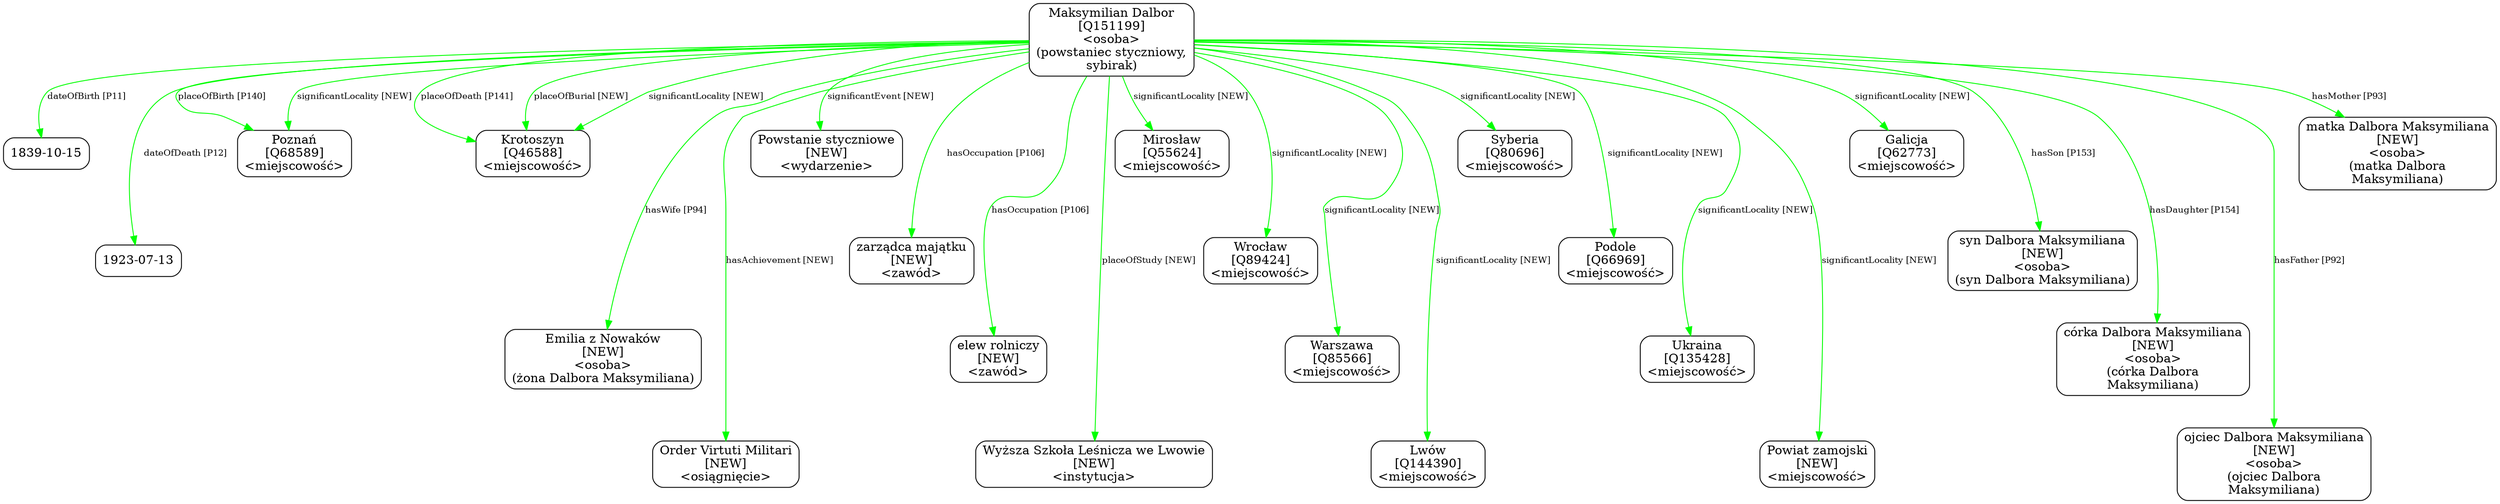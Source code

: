 digraph {
	node [shape=box,
		style=rounded
	];
	edge [fontsize=10];
	"Maksymilian Dalbor
[Q151199]
<osoba>
(powstaniec styczniowy,
sybirak)"	[color=black,
		label="Maksymilian Dalbor
[Q151199]
<osoba>
(powstaniec styczniowy,
sybirak)"];
	"Maksymilian Dalbor
[Q151199]
<osoba>
(powstaniec styczniowy,
sybirak)" -> "1839-10-15"	[color=green,
		label="dateOfBirth [P11]",
		minlen=1];
	"Maksymilian Dalbor
[Q151199]
<osoba>
(powstaniec styczniowy,
sybirak)" -> "1923-07-13"	[color=green,
		label="dateOfDeath [P12]",
		minlen=2];
	"Maksymilian Dalbor
[Q151199]
<osoba>
(powstaniec styczniowy,
sybirak)" -> "Poznań
[Q68589]
<miejscowość>"	[color=green,
		label="placeOfBirth [P140]"];
	"Maksymilian Dalbor
[Q151199]
<osoba>
(powstaniec styczniowy,
sybirak)" -> "Poznań
[Q68589]
<miejscowość>"	[color=green,
		label="significantLocality [NEW]"];
	"Maksymilian Dalbor
[Q151199]
<osoba>
(powstaniec styczniowy,
sybirak)" -> "Krotoszyn
[Q46588]
<miejscowość>"	[color=green,
		label="placeOfDeath [P141]"];
	"Maksymilian Dalbor
[Q151199]
<osoba>
(powstaniec styczniowy,
sybirak)" -> "Krotoszyn
[Q46588]
<miejscowość>"	[color=green,
		label="placeOfBurial [NEW]"];
	"Maksymilian Dalbor
[Q151199]
<osoba>
(powstaniec styczniowy,
sybirak)" -> "Krotoszyn
[Q46588]
<miejscowość>"	[color=green,
		label="significantLocality [NEW]"];
	"Maksymilian Dalbor
[Q151199]
<osoba>
(powstaniec styczniowy,
sybirak)" -> "Emilia z Nowaków
[NEW]
<osoba>
(żona Dalbora Maksymiliana)"	[color=green,
		label="hasWife [P94]",
		minlen=3];
	"Maksymilian Dalbor
[Q151199]
<osoba>
(powstaniec styczniowy,
sybirak)" -> "Order Virtuti Militari
[NEW]
<osiągnięcie>"	[color=green,
		label="hasAchievement [NEW]",
		minlen=4];
	"Maksymilian Dalbor
[Q151199]
<osoba>
(powstaniec styczniowy,
sybirak)" -> "Powstanie styczniowe
[NEW]
<wydarzenie>"	[color=green,
		label="significantEvent [NEW]",
		minlen=1];
	"Maksymilian Dalbor
[Q151199]
<osoba>
(powstaniec styczniowy,
sybirak)" -> "zarządca majątku
[NEW]
<zawód>"	[color=green,
		label="hasOccupation [P106]",
		minlen=2];
	"Maksymilian Dalbor
[Q151199]
<osoba>
(powstaniec styczniowy,
sybirak)" -> "elew rolniczy
[NEW]
<zawód>"	[color=green,
		label="hasOccupation [P106]",
		minlen=3];
	"Maksymilian Dalbor
[Q151199]
<osoba>
(powstaniec styczniowy,
sybirak)" -> "Wyższa Szkoła Leśnicza we Lwowie
[NEW]
<instytucja>"	[color=green,
		label="placeOfStudy [NEW]",
		minlen=4];
	"Maksymilian Dalbor
[Q151199]
<osoba>
(powstaniec styczniowy,
sybirak)" -> "Mirosław
[Q55624]
<miejscowość>"	[color=green,
		label="significantLocality [NEW]",
		minlen=1];
	"Maksymilian Dalbor
[Q151199]
<osoba>
(powstaniec styczniowy,
sybirak)" -> "Wrocław
[Q89424]
<miejscowość>"	[color=green,
		label="significantLocality [NEW]",
		minlen=2];
	"Maksymilian Dalbor
[Q151199]
<osoba>
(powstaniec styczniowy,
sybirak)" -> "Warszawa
[Q85566]
<miejscowość>"	[color=green,
		label="significantLocality [NEW]",
		minlen=3];
	"Maksymilian Dalbor
[Q151199]
<osoba>
(powstaniec styczniowy,
sybirak)" -> "Lwów
[Q144390]
<miejscowość>"	[color=green,
		label="significantLocality [NEW]",
		minlen=4];
	"Maksymilian Dalbor
[Q151199]
<osoba>
(powstaniec styczniowy,
sybirak)" -> "Syberia
[Q80696]
<miejscowość>"	[color=green,
		label="significantLocality [NEW]",
		minlen=1];
	"Maksymilian Dalbor
[Q151199]
<osoba>
(powstaniec styczniowy,
sybirak)" -> "Podole
[Q66969]
<miejscowość>"	[color=green,
		label="significantLocality [NEW]",
		minlen=2];
	"Maksymilian Dalbor
[Q151199]
<osoba>
(powstaniec styczniowy,
sybirak)" -> "Ukraina
[Q135428]
<miejscowość>"	[color=green,
		label="significantLocality [NEW]",
		minlen=3];
	"Maksymilian Dalbor
[Q151199]
<osoba>
(powstaniec styczniowy,
sybirak)" -> "Powiat zamojski
[NEW]
<miejscowość>"	[color=green,
		label="significantLocality [NEW]",
		minlen=4];
	"Maksymilian Dalbor
[Q151199]
<osoba>
(powstaniec styczniowy,
sybirak)" -> "Galicja
[Q62773]
<miejscowość>"	[color=green,
		label="significantLocality [NEW]",
		minlen=1];
	"Maksymilian Dalbor
[Q151199]
<osoba>
(powstaniec styczniowy,
sybirak)" -> "syn Dalbora Maksymiliana
[NEW]
<osoba>
(syn Dalbora Maksymiliana)"	[color=green,
		label="hasSon [P153]",
		minlen=2];
	"Maksymilian Dalbor
[Q151199]
<osoba>
(powstaniec styczniowy,
sybirak)" -> "córka Dalbora Maksymiliana
[NEW]
<osoba>
(córka Dalbora
Maksymiliana)"	[color=green,
		label="hasDaughter [P154]",
		minlen=3];
	"Maksymilian Dalbor
[Q151199]
<osoba>
(powstaniec styczniowy,
sybirak)" -> "ojciec Dalbora Maksymiliana
[NEW]
<osoba>
(ojciec Dalbora
Maksymiliana)"	[color=green,
		label="hasFather [P92]",
		minlen=4];
	"Maksymilian Dalbor
[Q151199]
<osoba>
(powstaniec styczniowy,
sybirak)" -> "matka Dalbora Maksymiliana
[NEW]
<osoba>
(matka Dalbora
Maksymiliana)"	[color=green,
		label="hasMother [P93]",
		minlen=1];
}

